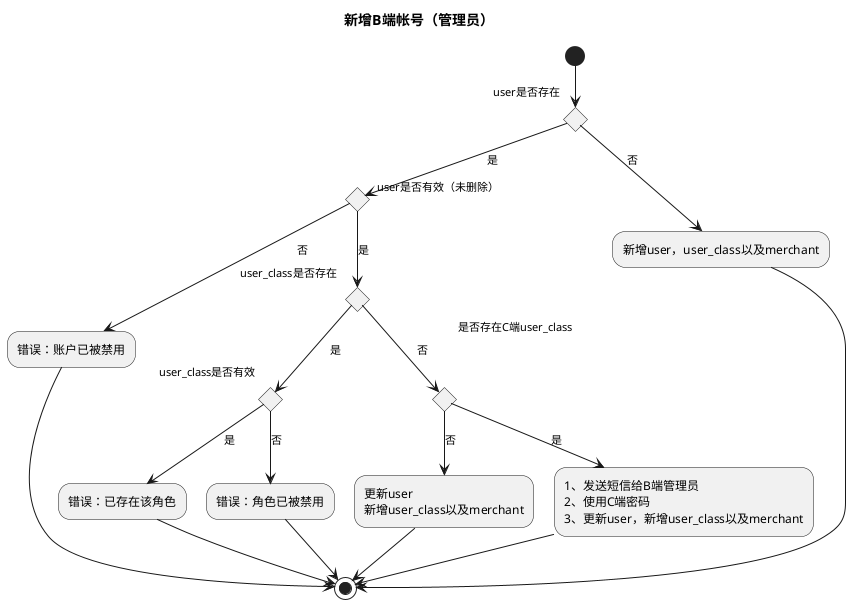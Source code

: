 @startuml
title 新增B端帐号（管理员）
(*)  --> if "user是否存在" then
--> [是] if "user是否有效（未删除）" then
--> [否] "错误：账户已被禁用"
-->(*)
else
--> [是] if "user_class是否存在" then
--> [是] if "\n\nuser_class是否有效" then
--> [是] "错误：已存在该角色"
-->(*)
else
--> [否] "错误：角色已被禁用"
-->(*)
endif
else
--> [否] if "是否存在C端user_class\n\n\n" then
--> [否] "更新user\n新增user_class以及merchant"
-->(*)
else
--> [是] "1、发送短信给B端管理员\n2、使用C端密码\n3、更新user，新增user_class以及merchant"
-->(*)
endif
endif
endif
else
--> [否] "新增user，user_class以及merchant"
-->(*)
endif
@enduml